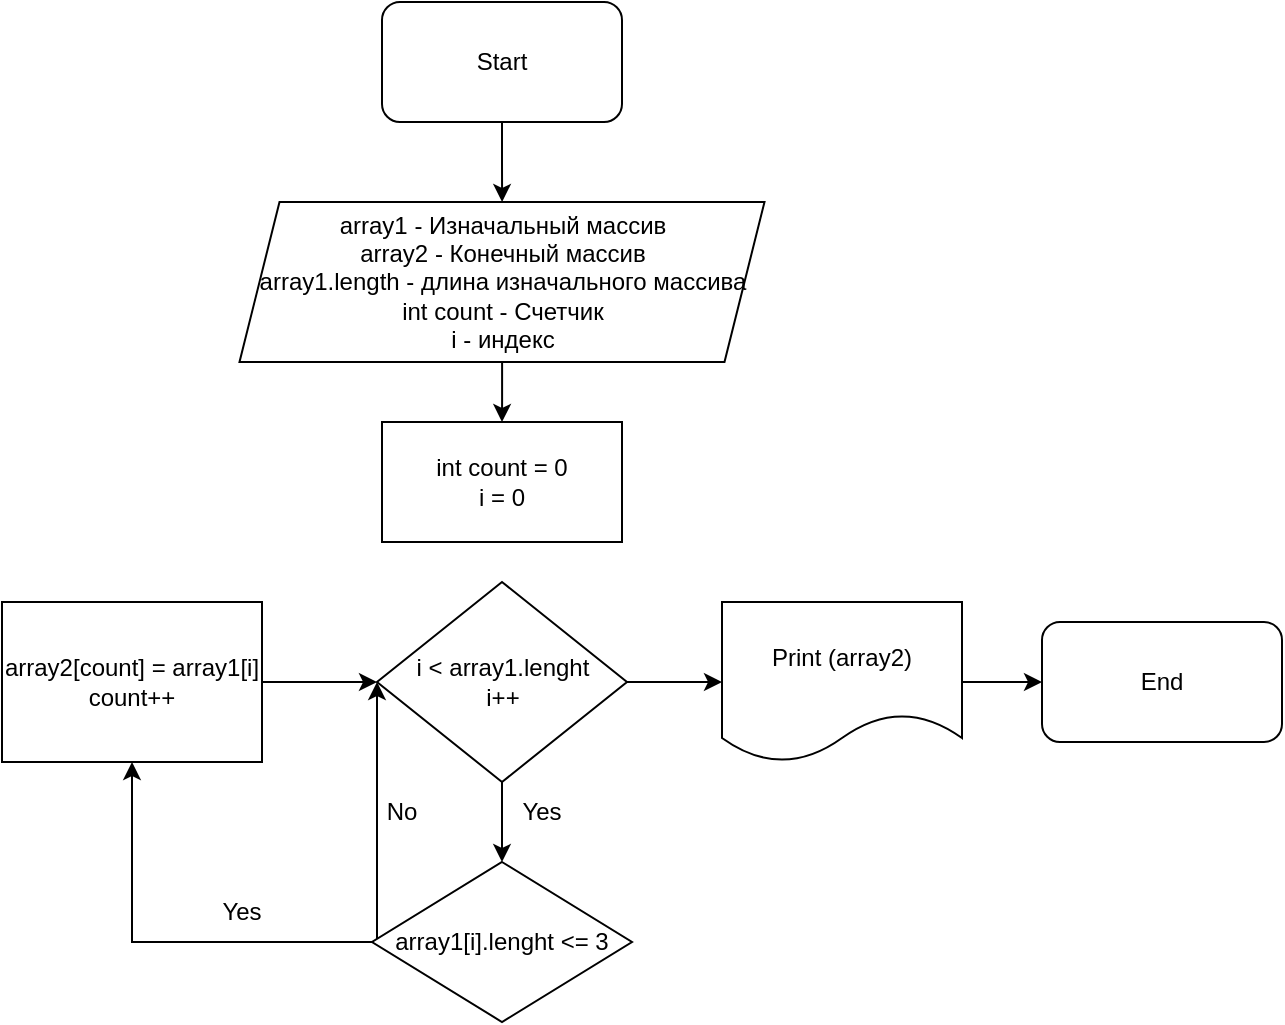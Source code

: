 <mxfile version="20.0.4" type="device"><diagram id="qS2jh2jYrsRKLOy726eG" name="Page-1"><mxGraphModel dx="1055" dy="564" grid="1" gridSize="10" guides="1" tooltips="1" connect="1" arrows="1" fold="1" page="1" pageScale="1" pageWidth="827" pageHeight="1169" math="0" shadow="0"><root><mxCell id="0"/><mxCell id="1" parent="0"/><mxCell id="uyOyfxn9FwOyEDs-c61C-3" value="" style="edgeStyle=orthogonalEdgeStyle;rounded=0;orthogonalLoop=1;jettySize=auto;html=1;" edge="1" parent="1" source="uyOyfxn9FwOyEDs-c61C-1" target="uyOyfxn9FwOyEDs-c61C-2"><mxGeometry relative="1" as="geometry"/></mxCell><mxCell id="uyOyfxn9FwOyEDs-c61C-1" value="Start" style="rounded=1;whiteSpace=wrap;html=1;" vertex="1" parent="1"><mxGeometry x="350" y="20" width="120" height="60" as="geometry"/></mxCell><mxCell id="uyOyfxn9FwOyEDs-c61C-6" value="" style="edgeStyle=orthogonalEdgeStyle;rounded=0;orthogonalLoop=1;jettySize=auto;html=1;" edge="1" parent="1" source="uyOyfxn9FwOyEDs-c61C-2" target="uyOyfxn9FwOyEDs-c61C-5"><mxGeometry relative="1" as="geometry"/></mxCell><mxCell id="uyOyfxn9FwOyEDs-c61C-2" value="&lt;div&gt;array1 - Изначальный массив&lt;/div&gt;&lt;div&gt;array2 - Конечный массив&lt;/div&gt;&lt;div&gt;array1.length - длина изначального массива&lt;br&gt;&lt;/div&gt;&lt;div&gt;int count - Счетчик&lt;/div&gt;&lt;div&gt;i - индекс&lt;br&gt;&lt;/div&gt;" style="shape=parallelogram;perimeter=parallelogramPerimeter;whiteSpace=wrap;html=1;fixedSize=1;" vertex="1" parent="1"><mxGeometry x="278.75" y="120" width="262.5" height="80" as="geometry"/></mxCell><mxCell id="uyOyfxn9FwOyEDs-c61C-13" style="edgeStyle=orthogonalEdgeStyle;rounded=0;orthogonalLoop=1;jettySize=auto;html=1;entryX=0.5;entryY=0;entryDx=0;entryDy=0;" edge="1" parent="1" source="uyOyfxn9FwOyEDs-c61C-4" target="uyOyfxn9FwOyEDs-c61C-7"><mxGeometry relative="1" as="geometry"/></mxCell><mxCell id="uyOyfxn9FwOyEDs-c61C-17" value="" style="edgeStyle=orthogonalEdgeStyle;rounded=0;orthogonalLoop=1;jettySize=auto;html=1;" edge="1" parent="1" source="uyOyfxn9FwOyEDs-c61C-4" target="uyOyfxn9FwOyEDs-c61C-8"><mxGeometry relative="1" as="geometry"/></mxCell><mxCell id="uyOyfxn9FwOyEDs-c61C-4" value="&lt;div&gt;i &amp;lt; array1.lenght&lt;/div&gt;&lt;div&gt;i++&lt;br&gt;&lt;/div&gt;" style="rhombus;whiteSpace=wrap;html=1;" vertex="1" parent="1"><mxGeometry x="347.5" y="310" width="125" height="100" as="geometry"/></mxCell><mxCell id="uyOyfxn9FwOyEDs-c61C-5" value="&lt;div&gt;int count = 0&lt;br&gt;&lt;/div&gt;i = 0" style="rounded=0;whiteSpace=wrap;html=1;" vertex="1" parent="1"><mxGeometry x="350" y="230" width="120" height="60" as="geometry"/></mxCell><mxCell id="uyOyfxn9FwOyEDs-c61C-12" style="edgeStyle=orthogonalEdgeStyle;rounded=0;orthogonalLoop=1;jettySize=auto;html=1;entryX=0.5;entryY=1;entryDx=0;entryDy=0;" edge="1" parent="1" source="uyOyfxn9FwOyEDs-c61C-7" target="uyOyfxn9FwOyEDs-c61C-11"><mxGeometry relative="1" as="geometry"/></mxCell><mxCell id="uyOyfxn9FwOyEDs-c61C-15" style="edgeStyle=orthogonalEdgeStyle;rounded=0;orthogonalLoop=1;jettySize=auto;html=1;entryX=0;entryY=0.5;entryDx=0;entryDy=0;" edge="1" parent="1" source="uyOyfxn9FwOyEDs-c61C-7" target="uyOyfxn9FwOyEDs-c61C-4"><mxGeometry relative="1" as="geometry"><Array as="points"><mxPoint x="348" y="385"/></Array></mxGeometry></mxCell><mxCell id="uyOyfxn9FwOyEDs-c61C-7" value="array1[i].lenght &amp;lt;= 3" style="rhombus;whiteSpace=wrap;html=1;" vertex="1" parent="1"><mxGeometry x="345" y="450" width="130" height="80" as="geometry"/></mxCell><mxCell id="uyOyfxn9FwOyEDs-c61C-18" value="" style="edgeStyle=orthogonalEdgeStyle;rounded=0;orthogonalLoop=1;jettySize=auto;html=1;" edge="1" parent="1" source="uyOyfxn9FwOyEDs-c61C-8" target="uyOyfxn9FwOyEDs-c61C-9"><mxGeometry relative="1" as="geometry"/></mxCell><mxCell id="uyOyfxn9FwOyEDs-c61C-8" value="Print (array2)" style="shape=document;whiteSpace=wrap;html=1;boundedLbl=1;" vertex="1" parent="1"><mxGeometry x="520" y="320" width="120" height="80" as="geometry"/></mxCell><mxCell id="uyOyfxn9FwOyEDs-c61C-9" value="End" style="rounded=1;whiteSpace=wrap;html=1;" vertex="1" parent="1"><mxGeometry x="680" y="330" width="120" height="60" as="geometry"/></mxCell><mxCell id="uyOyfxn9FwOyEDs-c61C-16" style="edgeStyle=orthogonalEdgeStyle;rounded=0;orthogonalLoop=1;jettySize=auto;html=1;entryX=0;entryY=0.5;entryDx=0;entryDy=0;" edge="1" parent="1" source="uyOyfxn9FwOyEDs-c61C-11" target="uyOyfxn9FwOyEDs-c61C-4"><mxGeometry relative="1" as="geometry"/></mxCell><mxCell id="uyOyfxn9FwOyEDs-c61C-11" value="&lt;div&gt;array2[count] = array1[i]&lt;/div&gt;&lt;div&gt;count++&lt;br&gt;&lt;/div&gt;" style="rounded=0;whiteSpace=wrap;html=1;" vertex="1" parent="1"><mxGeometry x="160" y="320" width="130" height="80" as="geometry"/></mxCell><mxCell id="uyOyfxn9FwOyEDs-c61C-19" value="Yes" style="text;html=1;strokeColor=none;fillColor=none;align=center;verticalAlign=middle;whiteSpace=wrap;rounded=0;" vertex="1" parent="1"><mxGeometry x="400" y="410" width="60" height="30" as="geometry"/></mxCell><mxCell id="uyOyfxn9FwOyEDs-c61C-20" value="No" style="text;html=1;strokeColor=none;fillColor=none;align=center;verticalAlign=middle;whiteSpace=wrap;rounded=0;" vertex="1" parent="1"><mxGeometry x="330" y="410" width="60" height="30" as="geometry"/></mxCell><mxCell id="uyOyfxn9FwOyEDs-c61C-21" value="Yes" style="text;html=1;strokeColor=none;fillColor=none;align=center;verticalAlign=middle;whiteSpace=wrap;rounded=0;" vertex="1" parent="1"><mxGeometry x="250" y="460" width="60" height="30" as="geometry"/></mxCell></root></mxGraphModel></diagram></mxfile>